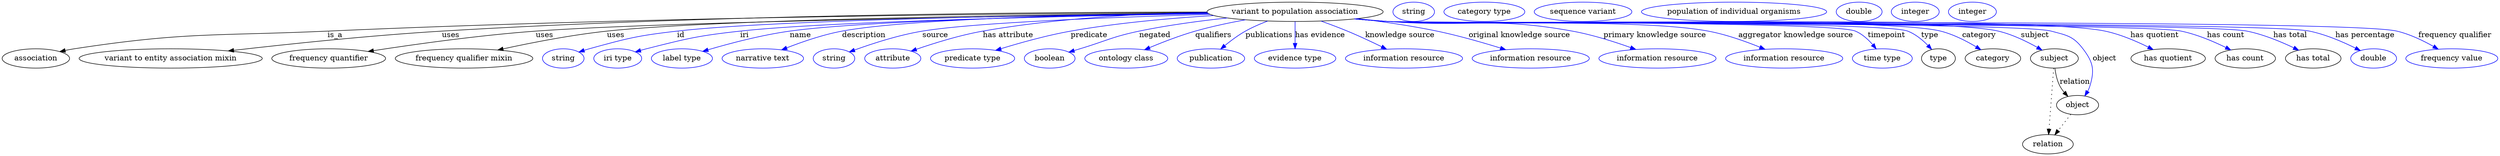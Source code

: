 digraph {
	graph [bb="0,0,4624.5,283"];
	node [label="\N"];
	"variant to population association"	[height=0.5,
		label="variant to population association",
		pos="2395.4,265",
		width=4.5315];
	association	[height=0.5,
		pos="62.394,178",
		width=1.7332];
	"variant to population association" -> association	[label=is_a,
		lp="617.39,221.5",
		pos="e,106.48,190.75 2232.5,263.57 1917.7,262.14 1203.5,255.91 603.39,229 394.2,219.62 340.37,227.82 133.39,196 127.91,195.16 122.23,\
194.11 116.58,192.94"];
	"variant to entity association mixin"	[height=0.5,
		pos="312.39,178",
		width=4.7121];
	"variant to population association" -> "variant to entity association mixin"	[label=uses,
		lp="831.89,221.5",
		pos="e,419.16,192.02 2232.3,264.52 1945.5,264.51 1332.2,260.36 815.39,229 682.73,220.95 530.98,204.92 429.16,193.18"];
	"frequency quantifier"	[height=0.5,
		pos="605.39,178",
		width=2.9247];
	"variant to population association" -> "frequency quantifier"	[label=uses,
		lp="1005.9,221.5",
		pos="e,678.4,190.98 2234.4,261.96 1918.3,257.64 1226.8,246.48 989.39,229 885.28,221.34 766.19,204.57 688.6,192.57"];
	"frequency qualifier mixin"	[height=0.5,
		pos="856.39,178",
		width=3.5386];
	"variant to population association" -> "frequency qualifier mixin"	[label=uses,
		lp="1137.9,221.5",
		pos="e,918.89,193.7 2233.4,262.76 1940,259.98 1332,251.61 1121.4,229 1055.7,221.94 981.87,207.47 928.87,195.9"];
	id	[color=blue,
		height=0.5,
		label=string,
		pos="1040.4,178",
		width=1.0652];
	"variant to population association" -> id	[color=blue,
		label=id,
		lp="1258.4,221.5",
		pos="e,1069.4,190 2233.8,262.43 1964.8,259.24 1436.6,250.42 1251.4,229 1178,220.51 1159.6,215.72 1088.4,196 1085.3,195.14 1082.1,194.18 \
1078.9,193.16",
		style=solid];
	iri	[color=blue,
		height=0.5,
		label="iri type",
		pos="1141.4,178",
		width=1.2277];
	"variant to population association" -> iri	[color=blue,
		label=iri,
		lp="1376.4,221.5",
		pos="e,1174,190.15 2235.1,261.54 1989.5,257.26 1531.3,247.12 1368.4,229 1290.2,220.3 1270.7,215.39 1194.4,196 1191,195.13 1187.4,194.16 \
1183.9,193.14",
		style=solid];
	name	[color=blue,
		height=0.5,
		label="label type",
		pos="1260.4,178",
		width=1.5707];
	"variant to population association" -> name	[color=blue,
		label=name,
		lp="1479.4,221.5",
		pos="e,1298.8,191.23 2234.3,261.97 2007.1,258.43 1604.1,249.44 1459.4,229 1407,221.61 1348.5,205.98 1308.5,194.15",
		style=solid];
	description	[color=blue,
		height=0.5,
		label="narrative text",
		pos="1410.4,178",
		width=2.0943];
	"variant to population association" -> description	[color=blue,
		label=description,
		lp="1596.9,221.5",
		pos="e,1445,194.04 2233.3,262.77 2026.8,260.25 1681.6,252.53 1556.4,229 1521.3,222.4 1483.2,209.12 1454.7,197.9",
		style=solid];
	source	[color=blue,
		height=0.5,
		label=string,
		pos="1542.4,178",
		width=1.0652];
	"variant to population association" -> source	[color=blue,
		label=source,
		lp="1728.4,221.5",
		pos="e,1570.8,190.33 2238,260.2 2066.5,255.32 1803.2,245.45 1704.4,229 1660.8,221.75 1612.7,205.83 1580.3,193.89",
		style=solid];
	"has attribute"	[color=blue,
		height=0.5,
		label=attribute,
		pos="1650.4,178",
		width=1.4443];
	"variant to population association" -> "has attribute"	[color=blue,
		label="has attribute",
		lp="1863.4,221.5",
		pos="e,1684.2,191.7 2232.3,264.21 2115.6,261.91 1955.3,253.77 1816.4,229 1774,221.43 1727.1,206.69 1694,195.16",
		style=solid];
	predicate	[color=blue,
		height=0.5,
		label="predicate type",
		pos="1798.4,178",
		width=2.1665];
	"variant to population association" -> predicate	[color=blue,
		label=predicate,
		lp="2013.4,221.5",
		pos="e,1841,193.2 2244.3,258.05 2165,253.22 2066.4,244.55 1979.4,229 1935.4,221.14 1886.6,207.36 1850.8,196.25",
		style=solid];
	negated	[color=blue,
		height=0.5,
		label=boolean,
		pos="1941.4,178",
		width=1.2999];
	"variant to population association" -> negated	[color=blue,
		label=negated,
		lp="2135.4,221.5",
		pos="e,1976.6,189.93 2269.8,253.51 2218.8,248.03 2159.5,240.09 2106.4,229 2056.4,218.56 2045.2,210.87 1996.4,196 1993.1,194.99 1989.7,\
193.95 1986.2,192.9",
		style=solid];
	qualifiers	[color=blue,
		height=0.5,
		label="ontology class",
		pos="2082.4,178",
		width=2.1304];
	"variant to population association" -> qualifiers	[color=blue,
		label=qualifiers,
		lp="2243.9,221.5",
		pos="e,2116.3,194.24 2303.3,250.05 2273.4,244.6 2240.2,237.57 2210.4,229 2181.5,220.71 2150.1,208.5 2125.7,198.21",
		style=solid];
	publications	[color=blue,
		height=0.5,
		label=publication,
		pos="2239.4,178",
		width=1.7332];
	"variant to population association" -> publications	[color=blue,
		label=publications,
		lp="2347.4,221.5",
		pos="e,2257.4,195.45 2344.5,247.74 2330.8,242.54 2316.2,236.22 2303.4,229 2290,221.42 2276.3,211.19 2265.1,201.95",
		style=solid];
	"has evidence"	[color=blue,
		height=0.5,
		label="evidence type",
		pos="2395.4,178",
		width=2.0943];
	"variant to population association" -> "has evidence"	[color=blue,
		label="has evidence",
		lp="2441.9,221.5",
		pos="e,2395.4,196.18 2395.4,246.8 2395.4,235.16 2395.4,219.55 2395.4,206.24",
		style=solid];
	"knowledge source"	[color=blue,
		height=0.5,
		label="information resource",
		pos="2597.4,178",
		width=3.015];
	"variant to population association" -> "knowledge source"	[color=blue,
		label="knowledge source",
		lp="2589.9,221.5",
		pos="e,2565.1,195.37 2443.6,247.65 2459.3,242.06 2476.7,235.55 2492.4,229 2513.7,220.11 2536.9,209.19 2556.1,199.83",
		style=solid];
	"original knowledge source"	[color=blue,
		height=0.5,
		label="information resource",
		pos="2832.4,178",
		width=3.015];
	"variant to population association" -> "original knowledge source"	[color=blue,
		label="original knowledge source",
		lp="2811.4,221.5",
		pos="e,2786,194.37 2511.2,252.32 2557.3,246.71 2610.6,238.99 2658.4,229 2698.3,220.66 2742.4,207.94 2776.3,197.41",
		style=solid];
	"primary knowledge source"	[color=blue,
		height=0.5,
		label="information resource",
		pos="3067.4,178",
		width=3.015];
	"variant to population association" -> "primary knowledge source"	[color=blue,
		label="primary knowledge source",
		lp="3062.4,221.5",
		pos="e,3027.2,194.85 2509.1,252.01 2528.6,250.18 2548.5,248.43 2567.4,247 2719.2,235.51 2759.6,256.18 2909.4,229 2946.4,222.28 2986.9,\
209.37 3017.6,198.35",
		style=solid];
	"aggregator knowledge source"	[color=blue,
		height=0.5,
		label="information resource",
		pos="3302.4,178",
		width=3.015];
	"variant to population association" -> "aggregator knowledge source"	[color=blue,
		label="aggregator knowledge source",
		lp="3323.9,221.5",
		pos="e,3266.7,195.13 2507.3,251.83 2527.3,249.97 2547.9,248.26 2567.4,247 2699.2,238.5 3031.6,253.36 3161.4,229 3194.5,222.79 3230.3,\
210.03 3257.5,198.96",
		style=solid];
	timepoint	[color=blue,
		height=0.5,
		label="time type",
		pos="3484.4,178",
		width=1.5346];
	"variant to population association" -> timepoint	[color=blue,
		label=timepoint,
		lp="3492.4,221.5",
		pos="e,3473,195.85 2506.3,251.76 2526.6,249.88 2547.6,248.18 2567.4,247 2615.5,244.13 3390.1,247.9 3434.4,229 3446.9,223.66 3458,213.56 \
3466.5,203.82",
		style=solid];
	type	[height=0.5,
		pos="3588.4,178",
		width=0.86659];
	"variant to population association" -> type	[color=blue,
		label=type,
		lp="3572.4,221.5",
		pos="e,3575.8,194.92 2506.3,251.72 2526.6,249.85 2547.6,248.16 2567.4,247 2620.9,243.86 3481.4,248.34 3531.4,229 3545.7,223.47 3558.7,\
212.64 3568.8,202.47",
		style=solid];
	category	[height=0.5,
		pos="3689.4,178",
		width=1.4263];
	"variant to population association" -> category	[color=blue,
		label=category,
		lp="3663.9,221.5",
		pos="e,3667.1,194.29 2505.9,251.75 2526.3,249.86 2547.5,248.16 2567.4,247 2681.1,240.39 3481.9,256.82 3592.4,229 3615.9,223.07 3640.2,\
210.57 3658.6,199.55",
		style=solid];
	subject	[height=0.5,
		pos="3803.4,178",
		width=1.2277];
	"variant to population association" -> subject	[color=blue,
		label=subject,
		lp="3767.4,221.5",
		pos="e,3780.5,193.58 2505.9,251.72 2526.3,249.84 2547.5,248.14 2567.4,247 2693,239.81 3577,257.93 3699.4,229 3725.1,222.93 3751.9,209.85 \
3771.9,198.6",
		style=solid];
	object	[height=0.5,
		pos="3846.4,91",
		width=1.0832];
	"variant to population association" -> object	[color=blue,
		label=object,
		lp="3896.4,178",
		pos="e,3859.8,108.09 2505.9,251.7 2526.3,249.82 2547.5,248.13 2567.4,247 2635.6,243.14 3731.4,246.72 3797.4,229 3826.4,221.21 3838.2,\
219.95 3856.4,196 3875.2,171.13 3878.3,156.9 3869.4,127 3868.4,123.55 3866.9,120.13 3865.1,116.85",
		style=solid];
	"has quotient"	[height=0.5,
		pos="4014.4,178",
		width=1.9137];
	"variant to population association" -> "has quotient"	[color=blue,
		label="has quotient",
		lp="3989.4,221.5",
		pos="e,3986.6,194.57 2505.9,251.68 2526.3,249.8 2547.5,248.12 2567.4,247 2715,238.72 3752.8,259.62 3897.4,229 3925.4,223.07 3955,210.35 \
3977.4,199.22",
		style=solid];
	"has count"	[height=0.5,
		pos="4157.4,178",
		width=1.5526];
	"variant to population association" -> "has count"	[color=blue,
		label="has count",
		lp="4121.4,221.5",
		pos="e,4130.5,193.86 2505.4,251.7 2526,249.81 2547.3,248.11 2567.4,247 2649,242.48 3958.4,245.64 4038.4,229 4067.5,222.95 4098.4,209.73 \
4121.4,198.41",
		style=solid];
	"has total"	[height=0.5,
		pos="4282.4,178",
		width=1.4263];
	"variant to population association" -> "has total"	[color=blue,
		label="has total",
		lp="4240.9,221.5",
		pos="e,4255.7,193.39 2505.4,251.69 2526,249.79 2547.3,248.1 2567.4,247 2655.8,242.14 4073.7,246.59 4160.4,229 4190.7,222.85 4223,209.27 \
4246.7,197.82",
		style=solid];
	"has percentage"	[color=blue,
		height=0.5,
		label=double,
		pos="4394.4,178",
		width=1.1735];
	"variant to population association" -> "has percentage"	[color=blue,
		label="has percentage",
		lp="4378.4,221.5",
		pos="e,4369.6,192.92 2505.4,251.68 2526,249.78 2547.3,248.1 2567.4,247 2662.2,241.83 4183.4,248.39 4276.4,229 4306.1,222.81 4337.6,209.05 \
4360.6,197.53",
		style=solid];
	"frequency qualifier"	[color=blue,
		height=0.5,
		label="frequency value",
		pos="4539.4,178",
		width=2.3651];
	"variant to population association" -> "frequency qualifier"	[color=blue,
		label="frequency qualifier",
		lp="4545.4,221.5",
		pos="e,4514.2,195.33 2505.4,251.66 2526,249.77 2547.3,248.09 2567.4,247 2671.1,241.39 4336.3,252.96 4437.4,229 4461.4,223.31 4486.3,211.23 \
4505.5,200.37",
		style=solid];
	association_type	[color=blue,
		height=0.5,
		label=string,
		pos="2614.4,265",
		width=1.0652];
	association_category	[color=blue,
		height=0.5,
		label="category type",
		pos="2745.4,265",
		width=2.0762];
	subject -> object	[label=relation,
		lp="3841.4,134.5",
		pos="e,3828.5,107.23 3804.5,159.55 3805.7,149.57 3808.2,137.07 3813.4,127 3815.6,122.68 3818.5,118.52 3821.7,114.66"];
	relation	[height=0.5,
		pos="3791.4,18",
		width=1.2999];
	subject -> relation	[pos="e,3792.7,36.188 3802.1,159.79 3800,132.48 3796,78.994 3793.5,46.38",
		style=dotted];
	"variant to population association_subject"	[color=blue,
		height=0.5,
		label="sequence variant",
		pos="2928.4,265",
		width=2.5095];
	object -> relation	[pos="e,3804.2,35.54 3833.9,73.889 3827,64.939 3818.2,53.617 3810.4,43.584",
		style=dotted];
	"variant to population association_object"	[color=blue,
		height=0.5,
		label="population of individual organisms",
		pos="3208.4,265",
		width=4.7662];
	"variant to population association_has quotient"	[color=blue,
		height=0.5,
		label=double,
		pos="3440.4,265",
		width=1.1735];
	"variant to population association_has count"	[color=blue,
		height=0.5,
		label=integer,
		pos="3544.4,265",
		width=1.2277];
	"variant to population association_has total"	[color=blue,
		height=0.5,
		label=integer,
		pos="3650.4,265",
		width=1.2277];
}
